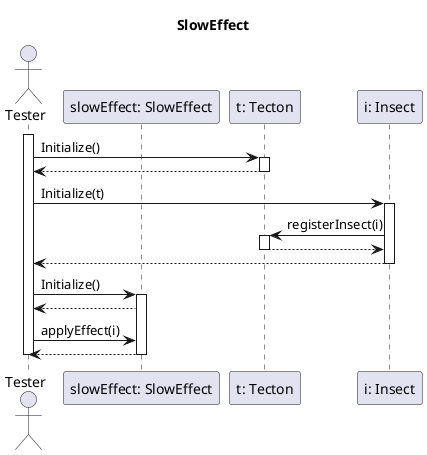 @startuml Effects Init

title SlowEffect 

actor "Tester" as tester
participant "slowEffect: SlowEffect" as slow
participant "t: Tecton" as t
participant "i: Insect" as i

activate tester

	tester -> t: Initialize()
	activate t
	t --> tester
	deactivate t

	tester -> i: Initialize(t)
	activate i

		i-> t: registerInsect(i)
		activate t
		t --> i
		deactivate t

	tester <-- i
	deactivate i

	tester -> slow: Initialize()
	activate slow
	slow --> tester

	tester->slow: applyEffect(i)
	slow-->tester
	deactivate slow

deactivate tester

@enduml